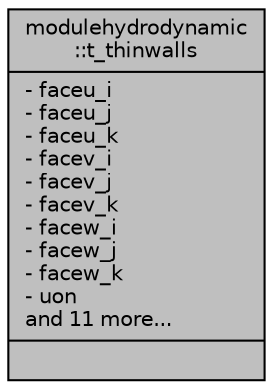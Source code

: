 digraph "modulehydrodynamic::t_thinwalls"
{
 // LATEX_PDF_SIZE
  edge [fontname="Helvetica",fontsize="10",labelfontname="Helvetica",labelfontsize="10"];
  node [fontname="Helvetica",fontsize="10",shape=record];
  Node1 [label="{modulehydrodynamic\l::t_thinwalls\n|- faceu_i\l- faceu_j\l- faceu_k\l- facev_i\l- facev_j\l- facev_k\l- facew_i\l- facew_j\l- facew_k\l- uon\land 11 more...\l|}",height=0.2,width=0.4,color="black", fillcolor="grey75", style="filled", fontcolor="black",tooltip=" "];
}

